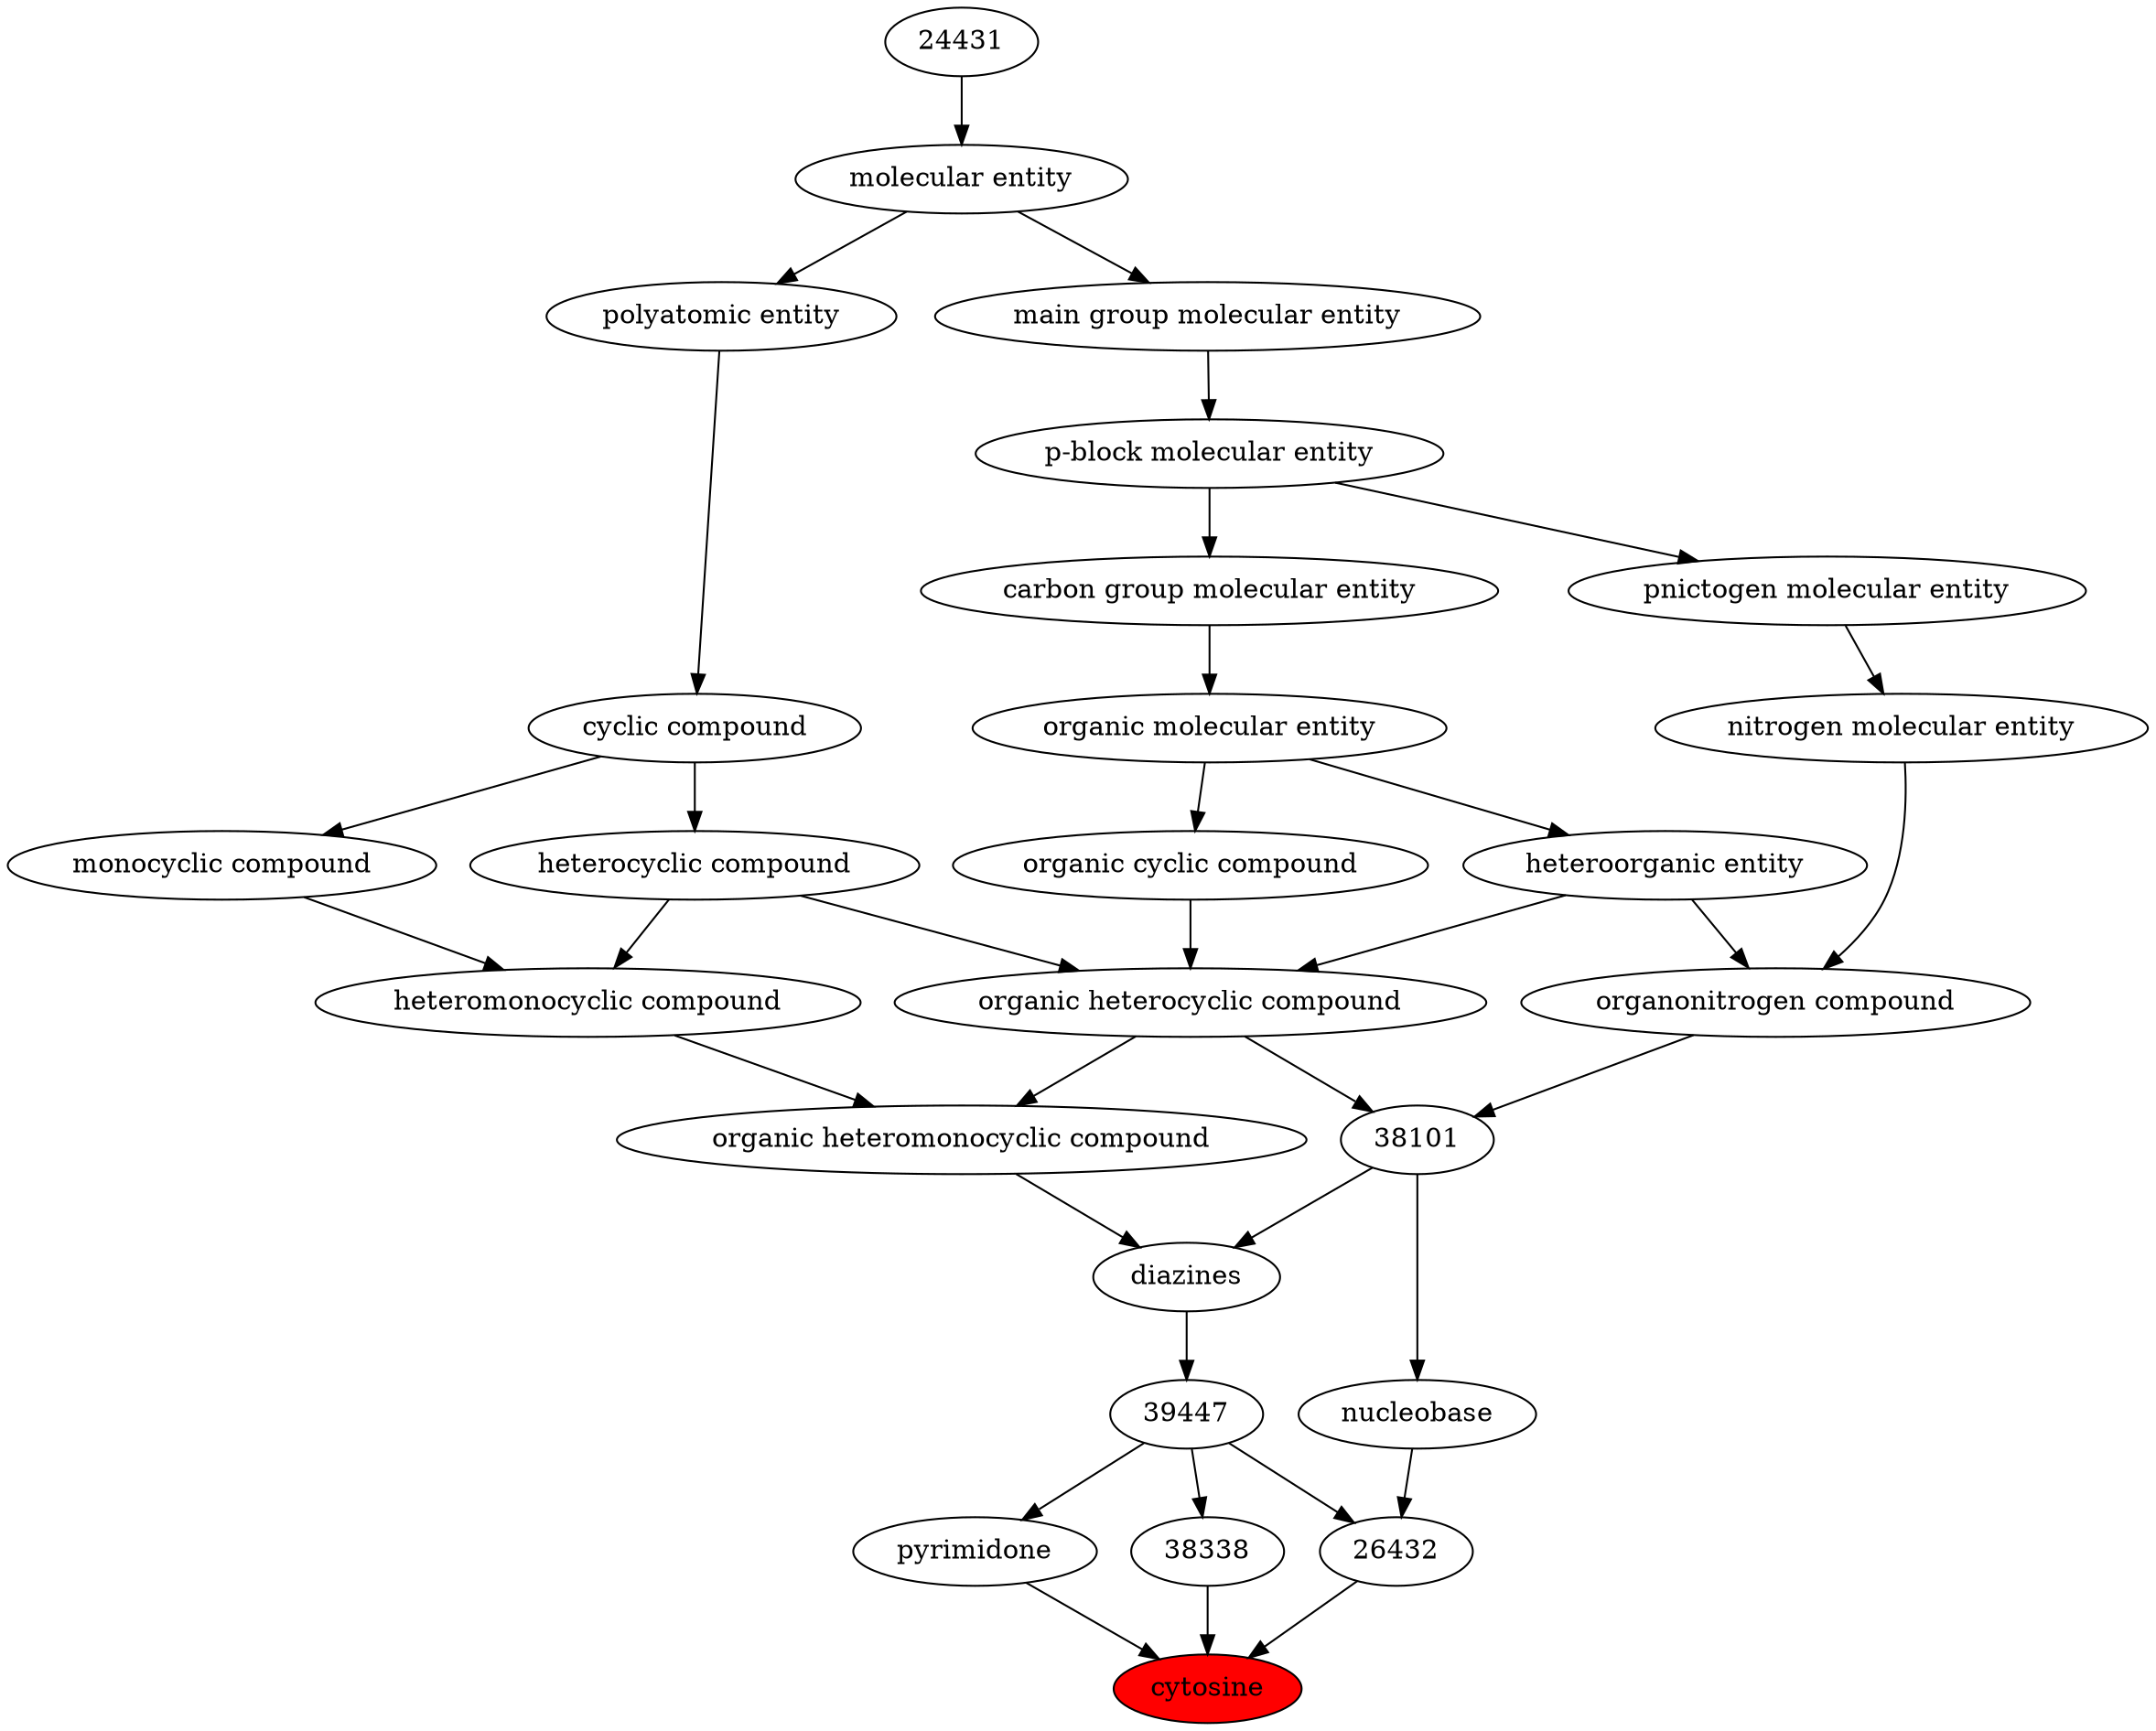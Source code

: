 digraph tree{ 
16040 [label="cytosine" fillcolor=red style=filled]
26432 -> 16040
38337 -> 16040
38338 -> 16040
26432 [label="26432"]
18282 -> 26432
39447 -> 26432
38337 [label="pyrimidone"]
39447 -> 38337
38338 [label="38338"]
39447 -> 38338
18282 [label="nucleobase"]
38101 -> 18282
39447 [label="39447"]
38313 -> 39447
38101 [label="38101"]
24532 -> 38101
35352 -> 38101
38313 [label="diazines"]
25693 -> 38313
38101 -> 38313
24532 [label="organic heterocyclic compound"]
33285 -> 24532
33832 -> 24532
5686 -> 24532
35352 [label="organonitrogen compound"]
51143 -> 35352
33285 -> 35352
25693 [label="organic heteromonocyclic compound"]
33670 -> 25693
24532 -> 25693
33285 [label="heteroorganic entity"]
50860 -> 33285
33832 [label="organic cyclic compound"]
50860 -> 33832
5686 [label="heterocyclic compound"]
33595 -> 5686
51143 [label="nitrogen molecular entity"]
33302 -> 51143
33670 [label="heteromonocyclic compound"]
5686 -> 33670
33661 -> 33670
50860 [label="organic molecular entity"]
33582 -> 50860
33595 [label="cyclic compound"]
36357 -> 33595
33302 [label="pnictogen molecular entity"]
33675 -> 33302
33661 [label="monocyclic compound"]
33595 -> 33661
33582 [label="carbon group molecular entity"]
33675 -> 33582
36357 [label="polyatomic entity"]
23367 -> 36357
33675 [label="p-block molecular entity"]
33579 -> 33675
23367 [label="molecular entity"]
24431 -> 23367
33579 [label="main group molecular entity"]
23367 -> 33579
24431 [label="24431"]
}